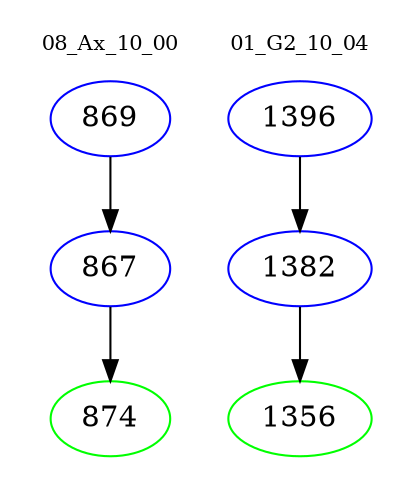 digraph{
subgraph cluster_0 {
color = white
label = "08_Ax_10_00";
fontsize=10;
T0_869 [label="869", color="blue"]
T0_869 -> T0_867 [color="black"]
T0_867 [label="867", color="blue"]
T0_867 -> T0_874 [color="black"]
T0_874 [label="874", color="green"]
}
subgraph cluster_1 {
color = white
label = "01_G2_10_04";
fontsize=10;
T1_1396 [label="1396", color="blue"]
T1_1396 -> T1_1382 [color="black"]
T1_1382 [label="1382", color="blue"]
T1_1382 -> T1_1356 [color="black"]
T1_1356 [label="1356", color="green"]
}
}
